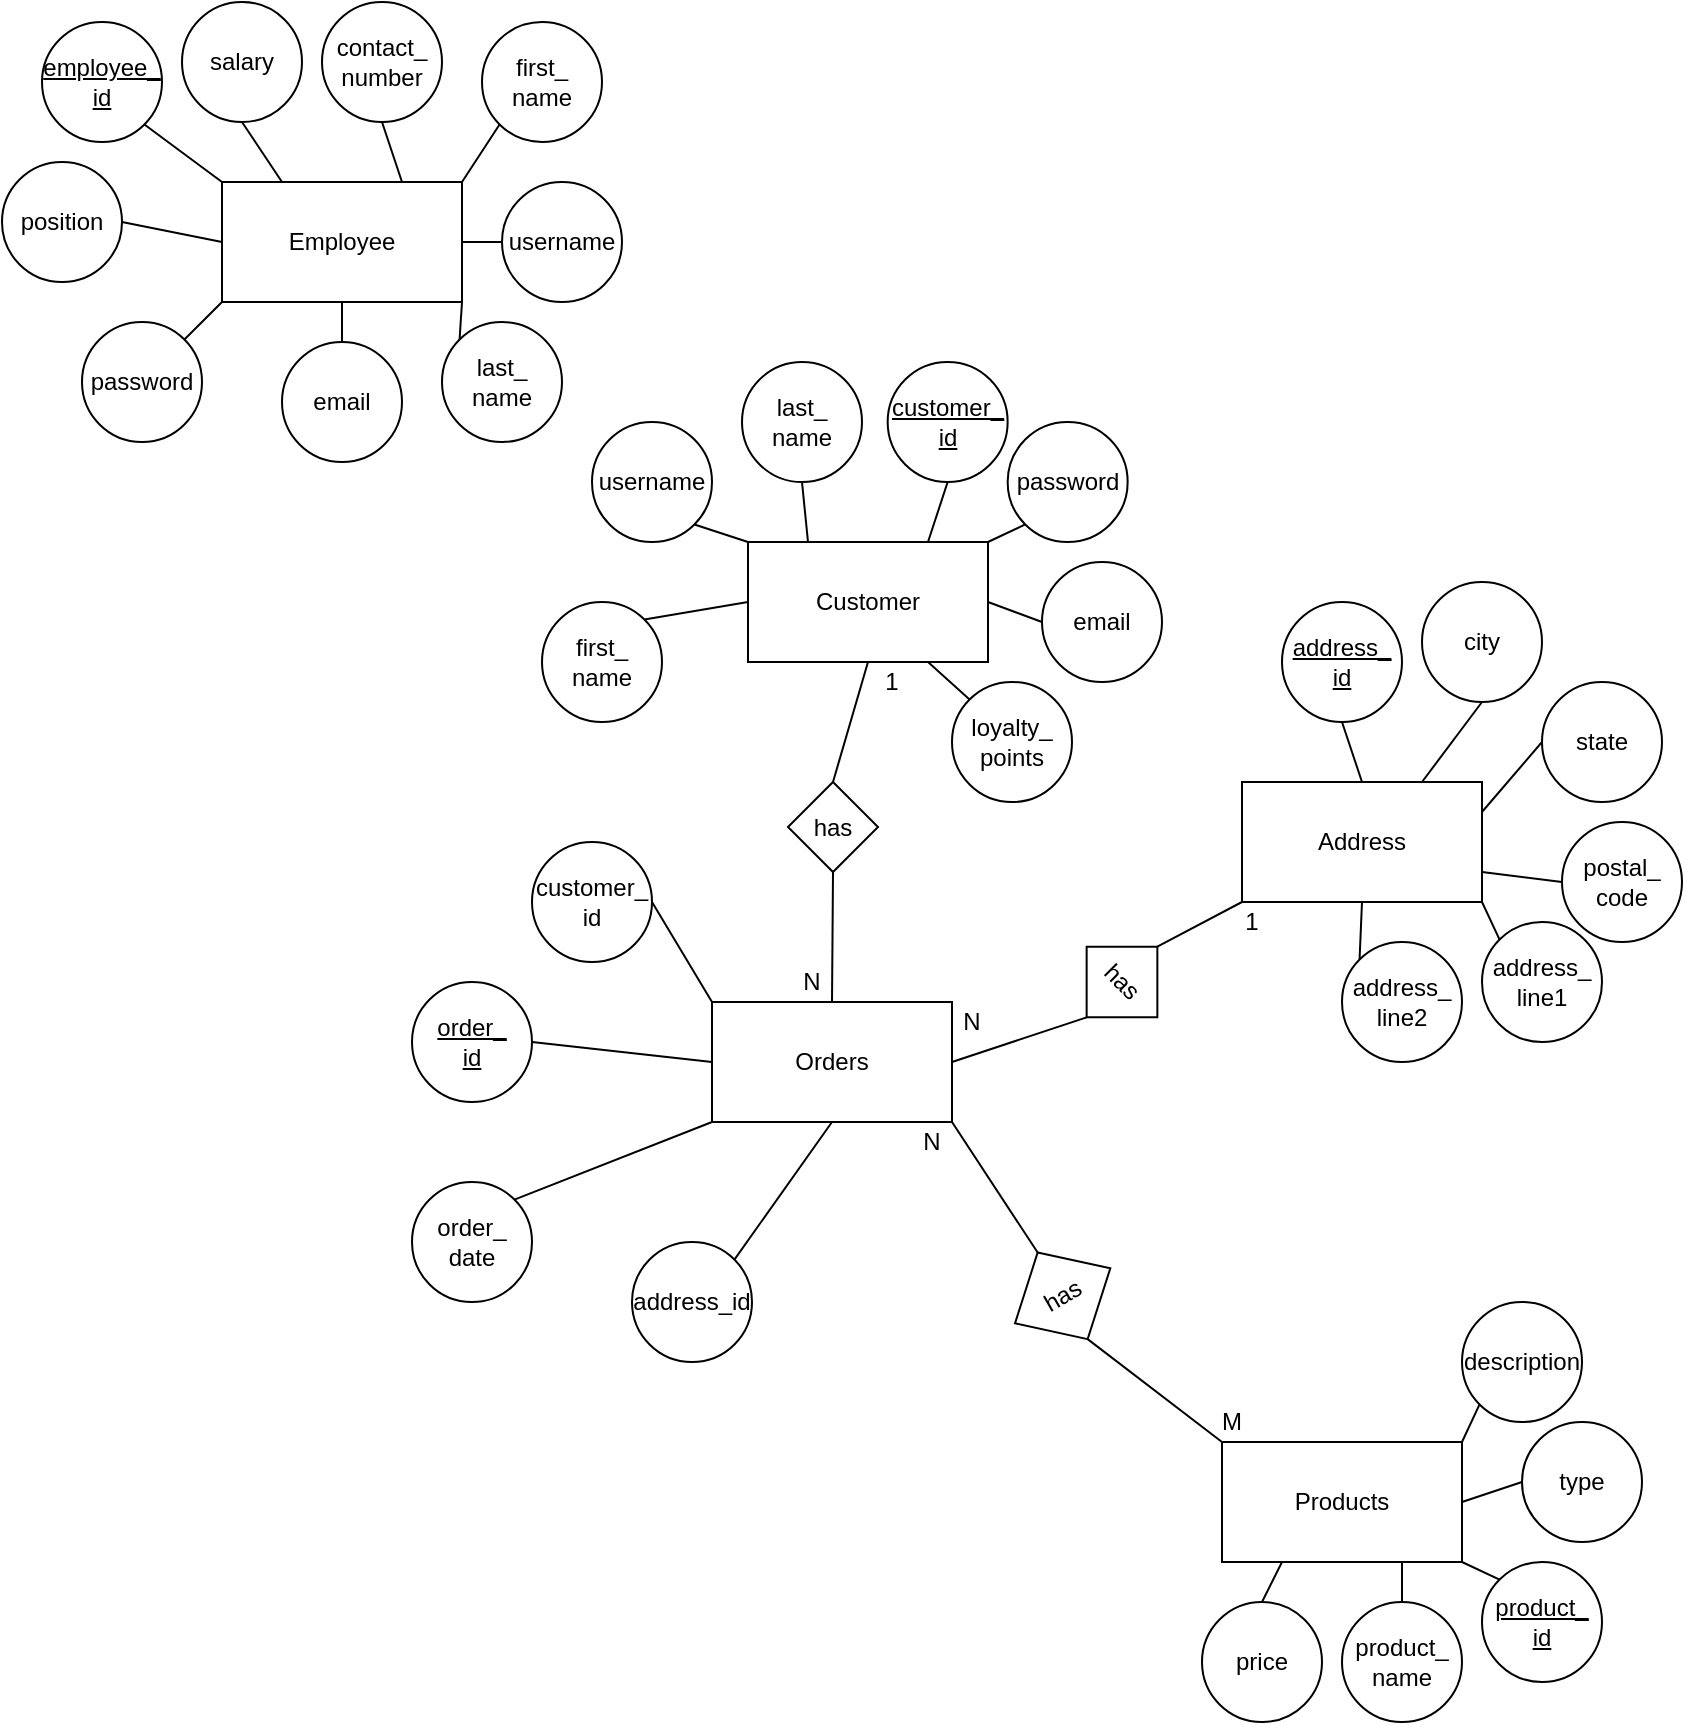 <mxfile version="24.2.5" type="device">
  <diagram name="Page-1" id="8bQgau8Kps6d5lWdENJX">
    <mxGraphModel dx="1434" dy="706" grid="1" gridSize="10" guides="1" tooltips="1" connect="1" arrows="1" fold="1" page="1" pageScale="1" pageWidth="850" pageHeight="1100" math="0" shadow="0">
      <root>
        <mxCell id="0" />
        <mxCell id="1" parent="0" />
        <mxCell id="btoclys5r_zD7IFOaIW8-2" value="Employee" style="rounded=0;whiteSpace=wrap;html=1;" parent="1" vertex="1">
          <mxGeometry x="120" y="100" width="120" height="60" as="geometry" />
        </mxCell>
        <mxCell id="btoclys5r_zD7IFOaIW8-3" value="Customer" style="rounded=0;whiteSpace=wrap;html=1;" parent="1" vertex="1">
          <mxGeometry x="383" y="280" width="120" height="60" as="geometry" />
        </mxCell>
        <mxCell id="btoclys5r_zD7IFOaIW8-5" value="salary" style="ellipse;whiteSpace=wrap;html=1;aspect=fixed;" parent="1" vertex="1">
          <mxGeometry x="100" y="10" width="60" height="60" as="geometry" />
        </mxCell>
        <mxCell id="btoclys5r_zD7IFOaIW8-8" value="&lt;div&gt;contact_&lt;/div&gt;&lt;div&gt;number&lt;/div&gt;" style="ellipse;whiteSpace=wrap;html=1;aspect=fixed;" parent="1" vertex="1">
          <mxGeometry x="170" y="10" width="60" height="60" as="geometry" />
        </mxCell>
        <mxCell id="btoclys5r_zD7IFOaIW8-10" value="&lt;div&gt;&lt;u&gt;employee_&lt;/u&gt;&lt;/div&gt;&lt;div&gt;&lt;u&gt;id&lt;i&gt;&lt;br&gt;&lt;/i&gt;&lt;/u&gt;&lt;/div&gt;" style="ellipse;whiteSpace=wrap;html=1;aspect=fixed;" parent="1" vertex="1">
          <mxGeometry x="30" y="20" width="60" height="60" as="geometry" />
        </mxCell>
        <mxCell id="btoclys5r_zD7IFOaIW8-17" value="&lt;div&gt;&lt;u&gt;customer_&lt;/u&gt;&lt;/div&gt;&lt;div&gt;&lt;u&gt;id&lt;/u&gt;&lt;/div&gt;" style="ellipse;whiteSpace=wrap;html=1;" parent="1" vertex="1">
          <mxGeometry x="452.83" y="190" width="60" height="60" as="geometry" />
        </mxCell>
        <mxCell id="btoclys5r_zD7IFOaIW8-20" value="position" style="ellipse;whiteSpace=wrap;html=1;aspect=fixed;" parent="1" vertex="1">
          <mxGeometry x="10" y="90" width="60" height="60" as="geometry" />
        </mxCell>
        <mxCell id="btoclys5r_zD7IFOaIW8-37" value="" style="endArrow=none;html=1;rounded=0;entryX=1;entryY=0.5;entryDx=0;entryDy=0;exitX=0;exitY=0.5;exitDx=0;exitDy=0;" parent="1" source="btoclys5r_zD7IFOaIW8-2" target="btoclys5r_zD7IFOaIW8-20" edge="1">
          <mxGeometry width="50" height="50" relative="1" as="geometry">
            <mxPoint x="240" y="230" as="sourcePoint" />
            <mxPoint x="290" y="180" as="targetPoint" />
          </mxGeometry>
        </mxCell>
        <mxCell id="btoclys5r_zD7IFOaIW8-38" value="" style="endArrow=none;html=1;rounded=0;entryX=0.5;entryY=1;entryDx=0;entryDy=0;exitX=0.75;exitY=0;exitDx=0;exitDy=0;" parent="1" source="btoclys5r_zD7IFOaIW8-2" target="btoclys5r_zD7IFOaIW8-8" edge="1">
          <mxGeometry width="50" height="50" relative="1" as="geometry">
            <mxPoint x="240" y="230" as="sourcePoint" />
            <mxPoint x="290" y="180" as="targetPoint" />
          </mxGeometry>
        </mxCell>
        <mxCell id="btoclys5r_zD7IFOaIW8-39" value="" style="endArrow=none;html=1;rounded=0;entryX=0.5;entryY=1;entryDx=0;entryDy=0;exitX=0.25;exitY=0;exitDx=0;exitDy=0;" parent="1" source="btoclys5r_zD7IFOaIW8-2" target="btoclys5r_zD7IFOaIW8-5" edge="1">
          <mxGeometry width="50" height="50" relative="1" as="geometry">
            <mxPoint x="240" y="230" as="sourcePoint" />
            <mxPoint x="290" y="180" as="targetPoint" />
          </mxGeometry>
        </mxCell>
        <mxCell id="btoclys5r_zD7IFOaIW8-40" value="" style="endArrow=none;html=1;rounded=0;entryX=1;entryY=1;entryDx=0;entryDy=0;exitX=0;exitY=0;exitDx=0;exitDy=0;" parent="1" source="btoclys5r_zD7IFOaIW8-2" target="btoclys5r_zD7IFOaIW8-10" edge="1">
          <mxGeometry width="50" height="50" relative="1" as="geometry">
            <mxPoint x="160" y="110" as="sourcePoint" />
            <mxPoint x="161" y="91" as="targetPoint" />
          </mxGeometry>
        </mxCell>
        <mxCell id="btoclys5r_zD7IFOaIW8-52" value="&lt;div&gt;Orders&lt;/div&gt;" style="rounded=0;whiteSpace=wrap;html=1;" parent="1" vertex="1">
          <mxGeometry x="365" y="510" width="120" height="60" as="geometry" />
        </mxCell>
        <mxCell id="btoclys5r_zD7IFOaIW8-53" value="Address" style="rounded=0;whiteSpace=wrap;html=1;" parent="1" vertex="1">
          <mxGeometry x="630" y="400" width="120" height="60" as="geometry" />
        </mxCell>
        <mxCell id="btoclys5r_zD7IFOaIW8-54" value="&lt;div&gt;Products&lt;/div&gt;" style="rounded=0;whiteSpace=wrap;html=1;" parent="1" vertex="1">
          <mxGeometry x="620" y="730" width="120" height="60" as="geometry" />
        </mxCell>
        <mxCell id="btoclys5r_zD7IFOaIW8-56" value="&lt;div&gt;&lt;u&gt;product_&lt;/u&gt;&lt;/div&gt;&lt;div&gt;&lt;u&gt;id&lt;/u&gt;&lt;/div&gt;" style="ellipse;whiteSpace=wrap;html=1;" parent="1" vertex="1">
          <mxGeometry x="750" y="790" width="60" height="60" as="geometry" />
        </mxCell>
        <mxCell id="btoclys5r_zD7IFOaIW8-57" value="&lt;div&gt;product_&lt;/div&gt;&lt;div&gt;name&lt;/div&gt;" style="ellipse;whiteSpace=wrap;html=1;" parent="1" vertex="1">
          <mxGeometry x="680" y="810" width="60" height="60" as="geometry" />
        </mxCell>
        <mxCell id="btoclys5r_zD7IFOaIW8-58" value="type" style="ellipse;whiteSpace=wrap;html=1;" parent="1" vertex="1">
          <mxGeometry x="770" y="720" width="60" height="60" as="geometry" />
        </mxCell>
        <mxCell id="btoclys5r_zD7IFOaIW8-59" value="price" style="ellipse;whiteSpace=wrap;html=1;" parent="1" vertex="1">
          <mxGeometry x="610" y="810" width="60" height="60" as="geometry" />
        </mxCell>
        <mxCell id="btoclys5r_zD7IFOaIW8-60" value="description" style="ellipse;whiteSpace=wrap;html=1;" parent="1" vertex="1">
          <mxGeometry x="740" y="660" width="60" height="60" as="geometry" />
        </mxCell>
        <mxCell id="btoclys5r_zD7IFOaIW8-61" value="" style="endArrow=none;html=1;rounded=0;entryX=0;entryY=1;entryDx=0;entryDy=0;exitX=1;exitY=0;exitDx=0;exitDy=0;" parent="1" source="btoclys5r_zD7IFOaIW8-54" target="btoclys5r_zD7IFOaIW8-60" edge="1">
          <mxGeometry width="50" height="50" relative="1" as="geometry">
            <mxPoint x="620" y="710" as="sourcePoint" />
            <mxPoint x="670" y="660" as="targetPoint" />
          </mxGeometry>
        </mxCell>
        <mxCell id="btoclys5r_zD7IFOaIW8-62" value="" style="endArrow=none;html=1;rounded=0;entryX=0;entryY=0.5;entryDx=0;entryDy=0;exitX=1;exitY=0.5;exitDx=0;exitDy=0;" parent="1" source="btoclys5r_zD7IFOaIW8-54" target="btoclys5r_zD7IFOaIW8-58" edge="1">
          <mxGeometry width="50" height="50" relative="1" as="geometry">
            <mxPoint x="620" y="710" as="sourcePoint" />
            <mxPoint x="670" y="660" as="targetPoint" />
          </mxGeometry>
        </mxCell>
        <mxCell id="btoclys5r_zD7IFOaIW8-63" value="" style="endArrow=none;html=1;rounded=0;entryX=0;entryY=0;entryDx=0;entryDy=0;exitX=1;exitY=1;exitDx=0;exitDy=0;" parent="1" source="btoclys5r_zD7IFOaIW8-54" target="btoclys5r_zD7IFOaIW8-56" edge="1">
          <mxGeometry width="50" height="50" relative="1" as="geometry">
            <mxPoint x="620" y="710" as="sourcePoint" />
            <mxPoint x="670" y="660" as="targetPoint" />
          </mxGeometry>
        </mxCell>
        <mxCell id="btoclys5r_zD7IFOaIW8-64" value="" style="endArrow=none;html=1;rounded=0;entryX=0.5;entryY=0;entryDx=0;entryDy=0;exitX=0.75;exitY=1;exitDx=0;exitDy=0;" parent="1" source="btoclys5r_zD7IFOaIW8-54" target="btoclys5r_zD7IFOaIW8-57" edge="1">
          <mxGeometry width="50" height="50" relative="1" as="geometry">
            <mxPoint x="620" y="710" as="sourcePoint" />
            <mxPoint x="670" y="660" as="targetPoint" />
          </mxGeometry>
        </mxCell>
        <mxCell id="btoclys5r_zD7IFOaIW8-65" value="" style="endArrow=none;html=1;rounded=0;entryX=0.25;entryY=1;entryDx=0;entryDy=0;exitX=0.5;exitY=0;exitDx=0;exitDy=0;" parent="1" source="btoclys5r_zD7IFOaIW8-59" target="btoclys5r_zD7IFOaIW8-54" edge="1">
          <mxGeometry width="50" height="50" relative="1" as="geometry">
            <mxPoint x="620" y="710" as="sourcePoint" />
            <mxPoint x="670" y="660" as="targetPoint" />
          </mxGeometry>
        </mxCell>
        <mxCell id="btoclys5r_zD7IFOaIW8-66" value="&lt;div&gt;&lt;u&gt;address_&lt;/u&gt;&lt;/div&gt;&lt;div&gt;&lt;u&gt;id&lt;br&gt;&lt;/u&gt;&lt;/div&gt;" style="ellipse;whiteSpace=wrap;html=1;" parent="1" vertex="1">
          <mxGeometry x="650" y="310" width="60" height="60" as="geometry" />
        </mxCell>
        <mxCell id="btoclys5r_zD7IFOaIW8-67" value="city" style="ellipse;whiteSpace=wrap;html=1;" parent="1" vertex="1">
          <mxGeometry x="720" y="300" width="60" height="60" as="geometry" />
        </mxCell>
        <mxCell id="btoclys5r_zD7IFOaIW8-68" value="state" style="ellipse;whiteSpace=wrap;html=1;" parent="1" vertex="1">
          <mxGeometry x="780" y="350" width="60" height="60" as="geometry" />
        </mxCell>
        <mxCell id="btoclys5r_zD7IFOaIW8-69" value="&lt;div&gt;postal_&lt;/div&gt;&lt;div&gt;code&lt;/div&gt;" style="ellipse;whiteSpace=wrap;html=1;" parent="1" vertex="1">
          <mxGeometry x="790" y="420" width="60" height="60" as="geometry" />
        </mxCell>
        <mxCell id="btoclys5r_zD7IFOaIW8-70" value="&lt;div&gt;address_&lt;/div&gt;&lt;div&gt;line1&lt;/div&gt;" style="ellipse;whiteSpace=wrap;html=1;" parent="1" vertex="1">
          <mxGeometry x="750" y="470" width="60" height="60" as="geometry" />
        </mxCell>
        <mxCell id="btoclys5r_zD7IFOaIW8-71" value="&lt;div&gt;address_&lt;/div&gt;&lt;div&gt;line2&lt;/div&gt;" style="ellipse;whiteSpace=wrap;html=1;" parent="1" vertex="1">
          <mxGeometry x="680" y="480" width="60" height="60" as="geometry" />
        </mxCell>
        <mxCell id="btoclys5r_zD7IFOaIW8-83" value="&lt;div&gt;&lt;u&gt;order_&lt;/u&gt;&lt;/div&gt;&lt;div&gt;&lt;u&gt;id&lt;/u&gt;&lt;/div&gt;" style="ellipse;whiteSpace=wrap;html=1;aspect=fixed;" parent="1" vertex="1">
          <mxGeometry x="215" y="500" width="60" height="60" as="geometry" />
        </mxCell>
        <mxCell id="btoclys5r_zD7IFOaIW8-84" value="&lt;div&gt;customer_&lt;/div&gt;&lt;div&gt;id&lt;/div&gt;" style="ellipse;whiteSpace=wrap;html=1;aspect=fixed;" parent="1" vertex="1">
          <mxGeometry x="275" y="430" width="60" height="60" as="geometry" />
        </mxCell>
        <mxCell id="btoclys5r_zD7IFOaIW8-85" value="address_id" style="ellipse;whiteSpace=wrap;html=1;aspect=fixed;" parent="1" vertex="1">
          <mxGeometry x="325" y="630" width="60" height="60" as="geometry" />
        </mxCell>
        <mxCell id="btoclys5r_zD7IFOaIW8-86" value="&lt;div&gt;order_&lt;/div&gt;&lt;div&gt;date&lt;/div&gt;" style="ellipse;whiteSpace=wrap;html=1;" parent="1" vertex="1">
          <mxGeometry x="215" y="600" width="60" height="60" as="geometry" />
        </mxCell>
        <mxCell id="btoclys5r_zD7IFOaIW8-89" value="" style="endArrow=none;html=1;rounded=0;entryX=0.5;entryY=1;entryDx=0;entryDy=0;exitX=0.5;exitY=0;exitDx=0;exitDy=0;" parent="1" source="g1c9487VDWxCcL2_BqUs-18" target="btoclys5r_zD7IFOaIW8-3" edge="1">
          <mxGeometry width="50" height="50" relative="1" as="geometry">
            <mxPoint x="380" y="400" as="sourcePoint" />
            <mxPoint x="435" y="340" as="targetPoint" />
          </mxGeometry>
        </mxCell>
        <mxCell id="btoclys5r_zD7IFOaIW8-90" value="" style="endArrow=none;html=1;rounded=0;exitX=0.5;exitY=0;exitDx=0;exitDy=0;entryX=0.5;entryY=1;entryDx=0;entryDy=0;" parent="1" source="btoclys5r_zD7IFOaIW8-52" target="g1c9487VDWxCcL2_BqUs-18" edge="1">
          <mxGeometry width="50" height="50" relative="1" as="geometry">
            <mxPoint x="390" y="440" as="sourcePoint" />
            <mxPoint x="470" y="450" as="targetPoint" />
          </mxGeometry>
        </mxCell>
        <mxCell id="btoclys5r_zD7IFOaIW8-91" value="1" style="text;html=1;align=center;verticalAlign=middle;whiteSpace=wrap;rounded=0;" parent="1" vertex="1">
          <mxGeometry x="445" y="340" width="20" height="20" as="geometry" />
        </mxCell>
        <mxCell id="btoclys5r_zD7IFOaIW8-93" value="N" style="text;html=1;align=center;verticalAlign=middle;whiteSpace=wrap;rounded=0;" parent="1" vertex="1">
          <mxGeometry x="405" y="490" width="20" height="20" as="geometry" />
        </mxCell>
        <mxCell id="btoclys5r_zD7IFOaIW8-95" value="has" style="rhombus;whiteSpace=wrap;html=1;rotation=45;" parent="1" vertex="1">
          <mxGeometry x="545" y="475" width="50" height="50" as="geometry" />
        </mxCell>
        <mxCell id="btoclys5r_zD7IFOaIW8-96" value="" style="endArrow=none;html=1;rounded=0;entryX=0.5;entryY=1;entryDx=0;entryDy=0;exitX=1;exitY=0.5;exitDx=0;exitDy=0;" parent="1" source="btoclys5r_zD7IFOaIW8-52" target="btoclys5r_zD7IFOaIW8-95" edge="1">
          <mxGeometry width="50" height="50" relative="1" as="geometry">
            <mxPoint x="390" y="530" as="sourcePoint" />
            <mxPoint x="440" y="480" as="targetPoint" />
          </mxGeometry>
        </mxCell>
        <mxCell id="btoclys5r_zD7IFOaIW8-97" value="" style="endArrow=none;html=1;rounded=0;entryX=0;entryY=1;entryDx=0;entryDy=0;exitX=0.5;exitY=0;exitDx=0;exitDy=0;" parent="1" source="btoclys5r_zD7IFOaIW8-95" target="btoclys5r_zD7IFOaIW8-53" edge="1">
          <mxGeometry width="50" height="50" relative="1" as="geometry">
            <mxPoint x="390" y="530" as="sourcePoint" />
            <mxPoint x="440" y="480" as="targetPoint" />
          </mxGeometry>
        </mxCell>
        <mxCell id="btoclys5r_zD7IFOaIW8-98" value="1" style="text;html=1;align=center;verticalAlign=middle;whiteSpace=wrap;rounded=0;" parent="1" vertex="1">
          <mxGeometry x="625" y="460" width="20" height="20" as="geometry" />
        </mxCell>
        <mxCell id="btoclys5r_zD7IFOaIW8-99" value="N" style="text;html=1;align=center;verticalAlign=middle;whiteSpace=wrap;rounded=0;" parent="1" vertex="1">
          <mxGeometry x="485" y="510" width="20" height="20" as="geometry" />
        </mxCell>
        <mxCell id="btoclys5r_zD7IFOaIW8-100" value="" style="endArrow=none;html=1;rounded=0;entryX=1;entryY=0.5;entryDx=0;entryDy=0;exitX=0;exitY=0.5;exitDx=0;exitDy=0;" parent="1" source="btoclys5r_zD7IFOaIW8-52" target="btoclys5r_zD7IFOaIW8-83" edge="1">
          <mxGeometry width="50" height="50" relative="1" as="geometry">
            <mxPoint x="390" y="650" as="sourcePoint" />
            <mxPoint x="440" y="600" as="targetPoint" />
          </mxGeometry>
        </mxCell>
        <mxCell id="btoclys5r_zD7IFOaIW8-101" value="" style="endArrow=none;html=1;rounded=0;entryX=1;entryY=0;entryDx=0;entryDy=0;exitX=0.5;exitY=1;exitDx=0;exitDy=0;" parent="1" source="btoclys5r_zD7IFOaIW8-52" target="btoclys5r_zD7IFOaIW8-85" edge="1">
          <mxGeometry width="50" height="50" relative="1" as="geometry">
            <mxPoint x="380" y="610" as="sourcePoint" />
            <mxPoint x="440" y="600" as="targetPoint" />
          </mxGeometry>
        </mxCell>
        <mxCell id="btoclys5r_zD7IFOaIW8-103" value="" style="endArrow=none;html=1;rounded=0;entryX=1;entryY=0.5;entryDx=0;entryDy=0;exitX=0;exitY=0;exitDx=0;exitDy=0;" parent="1" source="btoclys5r_zD7IFOaIW8-52" target="btoclys5r_zD7IFOaIW8-84" edge="1">
          <mxGeometry width="50" height="50" relative="1" as="geometry">
            <mxPoint x="375" y="550" as="sourcePoint" />
            <mxPoint x="315" y="550" as="targetPoint" />
          </mxGeometry>
        </mxCell>
        <mxCell id="btoclys5r_zD7IFOaIW8-104" value="" style="endArrow=none;html=1;rounded=0;entryX=1;entryY=0;entryDx=0;entryDy=0;exitX=0;exitY=1;exitDx=0;exitDy=0;" parent="1" source="btoclys5r_zD7IFOaIW8-52" target="btoclys5r_zD7IFOaIW8-86" edge="1">
          <mxGeometry width="50" height="50" relative="1" as="geometry">
            <mxPoint x="375" y="520" as="sourcePoint" />
            <mxPoint x="345" y="470" as="targetPoint" />
          </mxGeometry>
        </mxCell>
        <mxCell id="btoclys5r_zD7IFOaIW8-106" value="has" style="rhombus;whiteSpace=wrap;html=1;rotation=-30;" parent="1" vertex="1">
          <mxGeometry x="512.83" y="631.92" width="55" height="50" as="geometry" />
        </mxCell>
        <mxCell id="btoclys5r_zD7IFOaIW8-109" value="" style="endArrow=none;html=1;rounded=0;entryX=1;entryY=1;entryDx=0;entryDy=0;exitX=0.5;exitY=0;exitDx=0;exitDy=0;" parent="1" source="btoclys5r_zD7IFOaIW8-106" target="btoclys5r_zD7IFOaIW8-52" edge="1">
          <mxGeometry width="50" height="50" relative="1" as="geometry">
            <mxPoint x="460" y="670" as="sourcePoint" />
            <mxPoint x="510" y="620" as="targetPoint" />
          </mxGeometry>
        </mxCell>
        <mxCell id="btoclys5r_zD7IFOaIW8-110" value="N" style="text;html=1;align=center;verticalAlign=middle;whiteSpace=wrap;rounded=0;" parent="1" vertex="1">
          <mxGeometry x="465" y="570" width="20" height="20" as="geometry" />
        </mxCell>
        <mxCell id="btoclys5r_zD7IFOaIW8-112" value="" style="endArrow=none;html=1;rounded=0;entryX=0;entryY=0;entryDx=0;entryDy=0;exitX=0.5;exitY=1;exitDx=0;exitDy=0;" parent="1" source="btoclys5r_zD7IFOaIW8-106" target="btoclys5r_zD7IFOaIW8-54" edge="1">
          <mxGeometry width="50" height="50" relative="1" as="geometry">
            <mxPoint x="460" y="670" as="sourcePoint" />
            <mxPoint x="510" y="620" as="targetPoint" />
          </mxGeometry>
        </mxCell>
        <mxCell id="btoclys5r_zD7IFOaIW8-113" value="M" style="text;html=1;align=center;verticalAlign=middle;whiteSpace=wrap;rounded=0;" parent="1" vertex="1">
          <mxGeometry x="615" y="710" width="20" height="20" as="geometry" />
        </mxCell>
        <mxCell id="g1c9487VDWxCcL2_BqUs-2" value="username" style="ellipse;whiteSpace=wrap;html=1;aspect=fixed;" vertex="1" parent="1">
          <mxGeometry x="260" y="100" width="60" height="60" as="geometry" />
        </mxCell>
        <mxCell id="g1c9487VDWxCcL2_BqUs-3" value="password" style="ellipse;whiteSpace=wrap;html=1;aspect=fixed;" vertex="1" parent="1">
          <mxGeometry x="50" y="170" width="60" height="60" as="geometry" />
        </mxCell>
        <mxCell id="g1c9487VDWxCcL2_BqUs-4" value="email" style="ellipse;whiteSpace=wrap;html=1;aspect=fixed;" vertex="1" parent="1">
          <mxGeometry x="150" y="180" width="60" height="60" as="geometry" />
        </mxCell>
        <mxCell id="g1c9487VDWxCcL2_BqUs-5" value="&lt;div&gt;first_&lt;/div&gt;&lt;div&gt;name&lt;/div&gt;" style="ellipse;whiteSpace=wrap;html=1;aspect=fixed;" vertex="1" parent="1">
          <mxGeometry x="250" y="20" width="60" height="60" as="geometry" />
        </mxCell>
        <mxCell id="g1c9487VDWxCcL2_BqUs-6" value="" style="endArrow=none;html=1;rounded=0;entryX=0;entryY=1;entryDx=0;entryDy=0;exitX=1;exitY=0;exitDx=0;exitDy=0;" edge="1" parent="1" source="btoclys5r_zD7IFOaIW8-2" target="g1c9487VDWxCcL2_BqUs-5">
          <mxGeometry width="50" height="50" relative="1" as="geometry">
            <mxPoint x="400" y="330" as="sourcePoint" />
            <mxPoint x="450" y="280" as="targetPoint" />
          </mxGeometry>
        </mxCell>
        <mxCell id="g1c9487VDWxCcL2_BqUs-7" value="" style="endArrow=none;html=1;rounded=0;entryX=0;entryY=0.5;entryDx=0;entryDy=0;exitX=1;exitY=0.5;exitDx=0;exitDy=0;" edge="1" parent="1" source="btoclys5r_zD7IFOaIW8-2" target="g1c9487VDWxCcL2_BqUs-2">
          <mxGeometry width="50" height="50" relative="1" as="geometry">
            <mxPoint x="250" y="110" as="sourcePoint" />
            <mxPoint x="269" y="81" as="targetPoint" />
          </mxGeometry>
        </mxCell>
        <mxCell id="g1c9487VDWxCcL2_BqUs-8" value="" style="endArrow=none;html=1;rounded=0;entryX=0.5;entryY=0;entryDx=0;entryDy=0;exitX=0.5;exitY=1;exitDx=0;exitDy=0;" edge="1" parent="1" source="btoclys5r_zD7IFOaIW8-2" target="g1c9487VDWxCcL2_BqUs-4">
          <mxGeometry width="50" height="50" relative="1" as="geometry">
            <mxPoint x="250" y="140" as="sourcePoint" />
            <mxPoint x="270" y="140" as="targetPoint" />
          </mxGeometry>
        </mxCell>
        <mxCell id="g1c9487VDWxCcL2_BqUs-9" value="" style="endArrow=none;html=1;rounded=0;entryX=1;entryY=0;entryDx=0;entryDy=0;exitX=0;exitY=1;exitDx=0;exitDy=0;" edge="1" parent="1" source="btoclys5r_zD7IFOaIW8-2" target="g1c9487VDWxCcL2_BqUs-3">
          <mxGeometry width="50" height="50" relative="1" as="geometry">
            <mxPoint x="190" y="170" as="sourcePoint" />
            <mxPoint x="190" y="190" as="targetPoint" />
          </mxGeometry>
        </mxCell>
        <mxCell id="g1c9487VDWxCcL2_BqUs-10" value="&lt;div&gt;last_&lt;/div&gt;&lt;div&gt;name&lt;br&gt;&lt;/div&gt;" style="ellipse;whiteSpace=wrap;html=1;aspect=fixed;" vertex="1" parent="1">
          <mxGeometry x="380" y="190" width="60" height="60" as="geometry" />
        </mxCell>
        <mxCell id="g1c9487VDWxCcL2_BqUs-11" value="username" style="ellipse;whiteSpace=wrap;html=1;aspect=fixed;" vertex="1" parent="1">
          <mxGeometry x="305" y="220" width="60" height="60" as="geometry" />
        </mxCell>
        <mxCell id="g1c9487VDWxCcL2_BqUs-12" value="password" style="ellipse;whiteSpace=wrap;html=1;aspect=fixed;" vertex="1" parent="1">
          <mxGeometry x="512.83" y="220" width="60" height="60" as="geometry" />
        </mxCell>
        <mxCell id="g1c9487VDWxCcL2_BqUs-13" value="email" style="ellipse;whiteSpace=wrap;html=1;aspect=fixed;" vertex="1" parent="1">
          <mxGeometry x="530" y="290" width="60" height="60" as="geometry" />
        </mxCell>
        <mxCell id="g1c9487VDWxCcL2_BqUs-15" value="&lt;div&gt;last_&lt;/div&gt;&lt;div&gt;name&lt;/div&gt;" style="ellipse;whiteSpace=wrap;html=1;aspect=fixed;" vertex="1" parent="1">
          <mxGeometry x="230" y="170" width="60" height="60" as="geometry" />
        </mxCell>
        <mxCell id="g1c9487VDWxCcL2_BqUs-16" value="&lt;div&gt;first_&lt;/div&gt;&lt;div&gt;name&lt;/div&gt;" style="ellipse;whiteSpace=wrap;html=1;aspect=fixed;" vertex="1" parent="1">
          <mxGeometry x="280" y="310" width="60" height="60" as="geometry" />
        </mxCell>
        <mxCell id="g1c9487VDWxCcL2_BqUs-17" value="&lt;div&gt;loyalty_&lt;/div&gt;&lt;div&gt;points&lt;br&gt;&lt;/div&gt;" style="ellipse;whiteSpace=wrap;html=1;aspect=fixed;" vertex="1" parent="1">
          <mxGeometry x="485" y="350" width="60" height="60" as="geometry" />
        </mxCell>
        <mxCell id="g1c9487VDWxCcL2_BqUs-18" value="has" style="rhombus;whiteSpace=wrap;html=1;" vertex="1" parent="1">
          <mxGeometry x="403" y="400" width="45" height="45" as="geometry" />
        </mxCell>
        <mxCell id="g1c9487VDWxCcL2_BqUs-19" value="" style="endArrow=none;html=1;rounded=0;entryX=0;entryY=0.5;entryDx=0;entryDy=0;exitX=1;exitY=0.5;exitDx=0;exitDy=0;" edge="1" parent="1" source="btoclys5r_zD7IFOaIW8-3" target="g1c9487VDWxCcL2_BqUs-13">
          <mxGeometry width="50" height="50" relative="1" as="geometry">
            <mxPoint x="460" y="340" as="sourcePoint" />
            <mxPoint x="510" y="290" as="targetPoint" />
          </mxGeometry>
        </mxCell>
        <mxCell id="g1c9487VDWxCcL2_BqUs-20" value="" style="endArrow=none;html=1;rounded=0;entryX=0;entryY=0;entryDx=0;entryDy=0;exitX=0.75;exitY=1;exitDx=0;exitDy=0;" edge="1" parent="1" source="btoclys5r_zD7IFOaIW8-3" target="g1c9487VDWxCcL2_BqUs-17">
          <mxGeometry width="50" height="50" relative="1" as="geometry">
            <mxPoint x="513" y="320" as="sourcePoint" />
            <mxPoint x="530" y="330" as="targetPoint" />
          </mxGeometry>
        </mxCell>
        <mxCell id="g1c9487VDWxCcL2_BqUs-23" value="" style="endArrow=none;html=1;rounded=0;entryX=0;entryY=1;entryDx=0;entryDy=0;exitX=1;exitY=0;exitDx=0;exitDy=0;" edge="1" parent="1" source="btoclys5r_zD7IFOaIW8-3" target="g1c9487VDWxCcL2_BqUs-12">
          <mxGeometry width="50" height="50" relative="1" as="geometry">
            <mxPoint x="460" y="340" as="sourcePoint" />
            <mxPoint x="510" y="290" as="targetPoint" />
          </mxGeometry>
        </mxCell>
        <mxCell id="g1c9487VDWxCcL2_BqUs-24" value="" style="endArrow=none;html=1;rounded=0;exitX=1;exitY=0;exitDx=0;exitDy=0;entryX=0;entryY=0.5;entryDx=0;entryDy=0;" edge="1" parent="1" source="g1c9487VDWxCcL2_BqUs-16" target="btoclys5r_zD7IFOaIW8-3">
          <mxGeometry width="50" height="50" relative="1" as="geometry">
            <mxPoint x="460" y="340" as="sourcePoint" />
            <mxPoint x="510" y="290" as="targetPoint" />
          </mxGeometry>
        </mxCell>
        <mxCell id="g1c9487VDWxCcL2_BqUs-25" value="" style="endArrow=none;html=1;rounded=0;exitX=1;exitY=1;exitDx=0;exitDy=0;entryX=0;entryY=0;entryDx=0;entryDy=0;" edge="1" parent="1" source="g1c9487VDWxCcL2_BqUs-11" target="btoclys5r_zD7IFOaIW8-3">
          <mxGeometry width="50" height="50" relative="1" as="geometry">
            <mxPoint x="341" y="329" as="sourcePoint" />
            <mxPoint x="393" y="320" as="targetPoint" />
          </mxGeometry>
        </mxCell>
        <mxCell id="g1c9487VDWxCcL2_BqUs-26" value="" style="endArrow=none;html=1;rounded=0;entryX=0.5;entryY=1;entryDx=0;entryDy=0;exitX=0.25;exitY=0;exitDx=0;exitDy=0;" edge="1" parent="1" source="btoclys5r_zD7IFOaIW8-3" target="g1c9487VDWxCcL2_BqUs-10">
          <mxGeometry width="50" height="50" relative="1" as="geometry">
            <mxPoint x="460" y="340" as="sourcePoint" />
            <mxPoint x="510" y="290" as="targetPoint" />
          </mxGeometry>
        </mxCell>
        <mxCell id="g1c9487VDWxCcL2_BqUs-27" value="" style="endArrow=none;html=1;rounded=0;entryX=0.5;entryY=1;entryDx=0;entryDy=0;exitX=0.75;exitY=0;exitDx=0;exitDy=0;" edge="1" parent="1" source="btoclys5r_zD7IFOaIW8-3" target="btoclys5r_zD7IFOaIW8-17">
          <mxGeometry width="50" height="50" relative="1" as="geometry">
            <mxPoint x="460" y="340" as="sourcePoint" />
            <mxPoint x="510" y="290" as="targetPoint" />
          </mxGeometry>
        </mxCell>
        <mxCell id="g1c9487VDWxCcL2_BqUs-28" value="" style="endArrow=none;html=1;rounded=0;entryX=0.5;entryY=1;entryDx=0;entryDy=0;exitX=0.5;exitY=0;exitDx=0;exitDy=0;" edge="1" parent="1" source="btoclys5r_zD7IFOaIW8-53" target="btoclys5r_zD7IFOaIW8-66">
          <mxGeometry width="50" height="50" relative="1" as="geometry">
            <mxPoint x="460" y="340" as="sourcePoint" />
            <mxPoint x="510" y="290" as="targetPoint" />
          </mxGeometry>
        </mxCell>
        <mxCell id="g1c9487VDWxCcL2_BqUs-30" value="" style="endArrow=none;html=1;rounded=0;exitX=0.75;exitY=0;exitDx=0;exitDy=0;entryX=0.5;entryY=1;entryDx=0;entryDy=0;" edge="1" parent="1" source="btoclys5r_zD7IFOaIW8-53" target="btoclys5r_zD7IFOaIW8-67">
          <mxGeometry width="50" height="50" relative="1" as="geometry">
            <mxPoint x="460" y="340" as="sourcePoint" />
            <mxPoint x="510" y="290" as="targetPoint" />
          </mxGeometry>
        </mxCell>
        <mxCell id="g1c9487VDWxCcL2_BqUs-31" value="" style="endArrow=none;html=1;rounded=0;exitX=1;exitY=0.25;exitDx=0;exitDy=0;entryX=0;entryY=0.5;entryDx=0;entryDy=0;" edge="1" parent="1" source="btoclys5r_zD7IFOaIW8-53" target="btoclys5r_zD7IFOaIW8-68">
          <mxGeometry width="50" height="50" relative="1" as="geometry">
            <mxPoint x="730" y="410" as="sourcePoint" />
            <mxPoint x="760" y="370" as="targetPoint" />
          </mxGeometry>
        </mxCell>
        <mxCell id="g1c9487VDWxCcL2_BqUs-32" value="" style="endArrow=none;html=1;rounded=0;exitX=1;exitY=0.75;exitDx=0;exitDy=0;entryX=0;entryY=0.5;entryDx=0;entryDy=0;" edge="1" parent="1" source="btoclys5r_zD7IFOaIW8-53" target="btoclys5r_zD7IFOaIW8-69">
          <mxGeometry width="50" height="50" relative="1" as="geometry">
            <mxPoint x="760" y="425" as="sourcePoint" />
            <mxPoint x="790" y="390" as="targetPoint" />
          </mxGeometry>
        </mxCell>
        <mxCell id="g1c9487VDWxCcL2_BqUs-33" value="" style="endArrow=none;html=1;rounded=0;exitX=1;exitY=1;exitDx=0;exitDy=0;entryX=0;entryY=0;entryDx=0;entryDy=0;" edge="1" parent="1" source="btoclys5r_zD7IFOaIW8-53" target="btoclys5r_zD7IFOaIW8-70">
          <mxGeometry width="50" height="50" relative="1" as="geometry">
            <mxPoint x="760" y="455" as="sourcePoint" />
            <mxPoint x="800" y="460" as="targetPoint" />
          </mxGeometry>
        </mxCell>
        <mxCell id="g1c9487VDWxCcL2_BqUs-34" value="" style="endArrow=none;html=1;rounded=0;exitX=0.5;exitY=1;exitDx=0;exitDy=0;entryX=0;entryY=0;entryDx=0;entryDy=0;" edge="1" parent="1" source="btoclys5r_zD7IFOaIW8-53" target="btoclys5r_zD7IFOaIW8-71">
          <mxGeometry width="50" height="50" relative="1" as="geometry">
            <mxPoint x="760" y="470" as="sourcePoint" />
            <mxPoint x="769" y="489" as="targetPoint" />
          </mxGeometry>
        </mxCell>
        <mxCell id="g1c9487VDWxCcL2_BqUs-35" value="" style="endArrow=none;html=1;rounded=0;entryX=1;entryY=1;entryDx=0;entryDy=0;exitX=0;exitY=0;exitDx=0;exitDy=0;" edge="1" parent="1" source="g1c9487VDWxCcL2_BqUs-15" target="btoclys5r_zD7IFOaIW8-2">
          <mxGeometry width="50" height="50" relative="1" as="geometry">
            <mxPoint x="460" y="350" as="sourcePoint" />
            <mxPoint x="510" y="300" as="targetPoint" />
          </mxGeometry>
        </mxCell>
      </root>
    </mxGraphModel>
  </diagram>
</mxfile>
